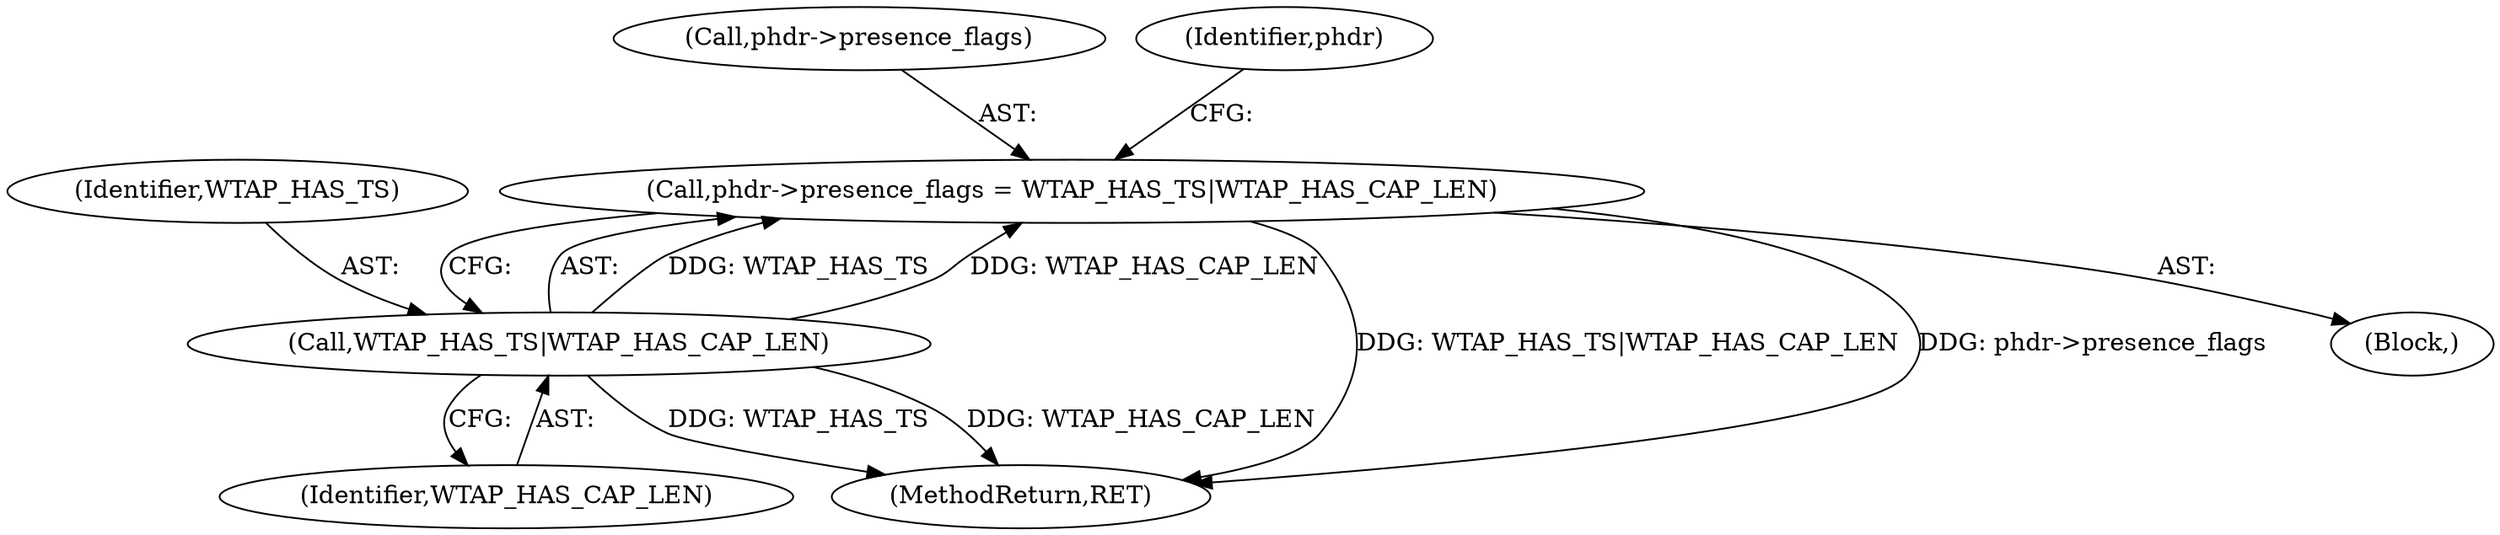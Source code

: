 digraph "0_wireshark_3270dfac43da861c714df76513456b46765ff47f@pointer" {
"1000296" [label="(Call,phdr->presence_flags = WTAP_HAS_TS|WTAP_HAS_CAP_LEN)"];
"1000300" [label="(Call,WTAP_HAS_TS|WTAP_HAS_CAP_LEN)"];
"1000300" [label="(Call,WTAP_HAS_TS|WTAP_HAS_CAP_LEN)"];
"1000297" [label="(Call,phdr->presence_flags)"];
"1000301" [label="(Identifier,WTAP_HAS_TS)"];
"1000114" [label="(Block,)"];
"1000296" [label="(Call,phdr->presence_flags = WTAP_HAS_TS|WTAP_HAS_CAP_LEN)"];
"1000492" [label="(MethodReturn,RET)"];
"1000302" [label="(Identifier,WTAP_HAS_CAP_LEN)"];
"1000306" [label="(Identifier,phdr)"];
"1000296" -> "1000114"  [label="AST: "];
"1000296" -> "1000300"  [label="CFG: "];
"1000297" -> "1000296"  [label="AST: "];
"1000300" -> "1000296"  [label="AST: "];
"1000306" -> "1000296"  [label="CFG: "];
"1000296" -> "1000492"  [label="DDG: WTAP_HAS_TS|WTAP_HAS_CAP_LEN"];
"1000296" -> "1000492"  [label="DDG: phdr->presence_flags"];
"1000300" -> "1000296"  [label="DDG: WTAP_HAS_TS"];
"1000300" -> "1000296"  [label="DDG: WTAP_HAS_CAP_LEN"];
"1000300" -> "1000302"  [label="CFG: "];
"1000301" -> "1000300"  [label="AST: "];
"1000302" -> "1000300"  [label="AST: "];
"1000300" -> "1000492"  [label="DDG: WTAP_HAS_TS"];
"1000300" -> "1000492"  [label="DDG: WTAP_HAS_CAP_LEN"];
}
